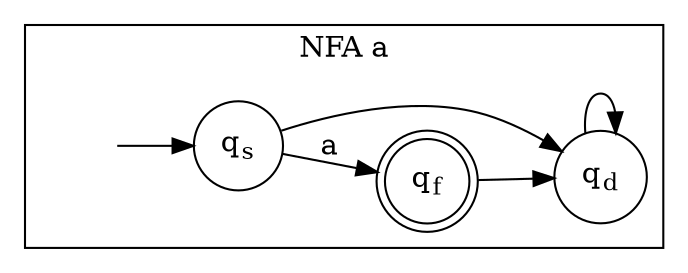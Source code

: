 digraph finite_state_machine {
    node [label="", shape=circle];
    
    subgraph cluster_NFA1b {
        ss[style="invis"];
        start[label=<q<sub>s</sub>>];
        ss -> start;
        finish[label=<q<sub>f</sub>>,shape="doublecircle"];
        start -> finish[label="a"];
        dead[label=<q<sub>d</sub>>];
        start -> dead;
        finish -> dead;
        dead -> dead;

        label = "NFA a";
    }

    rankdir="LR";
}

